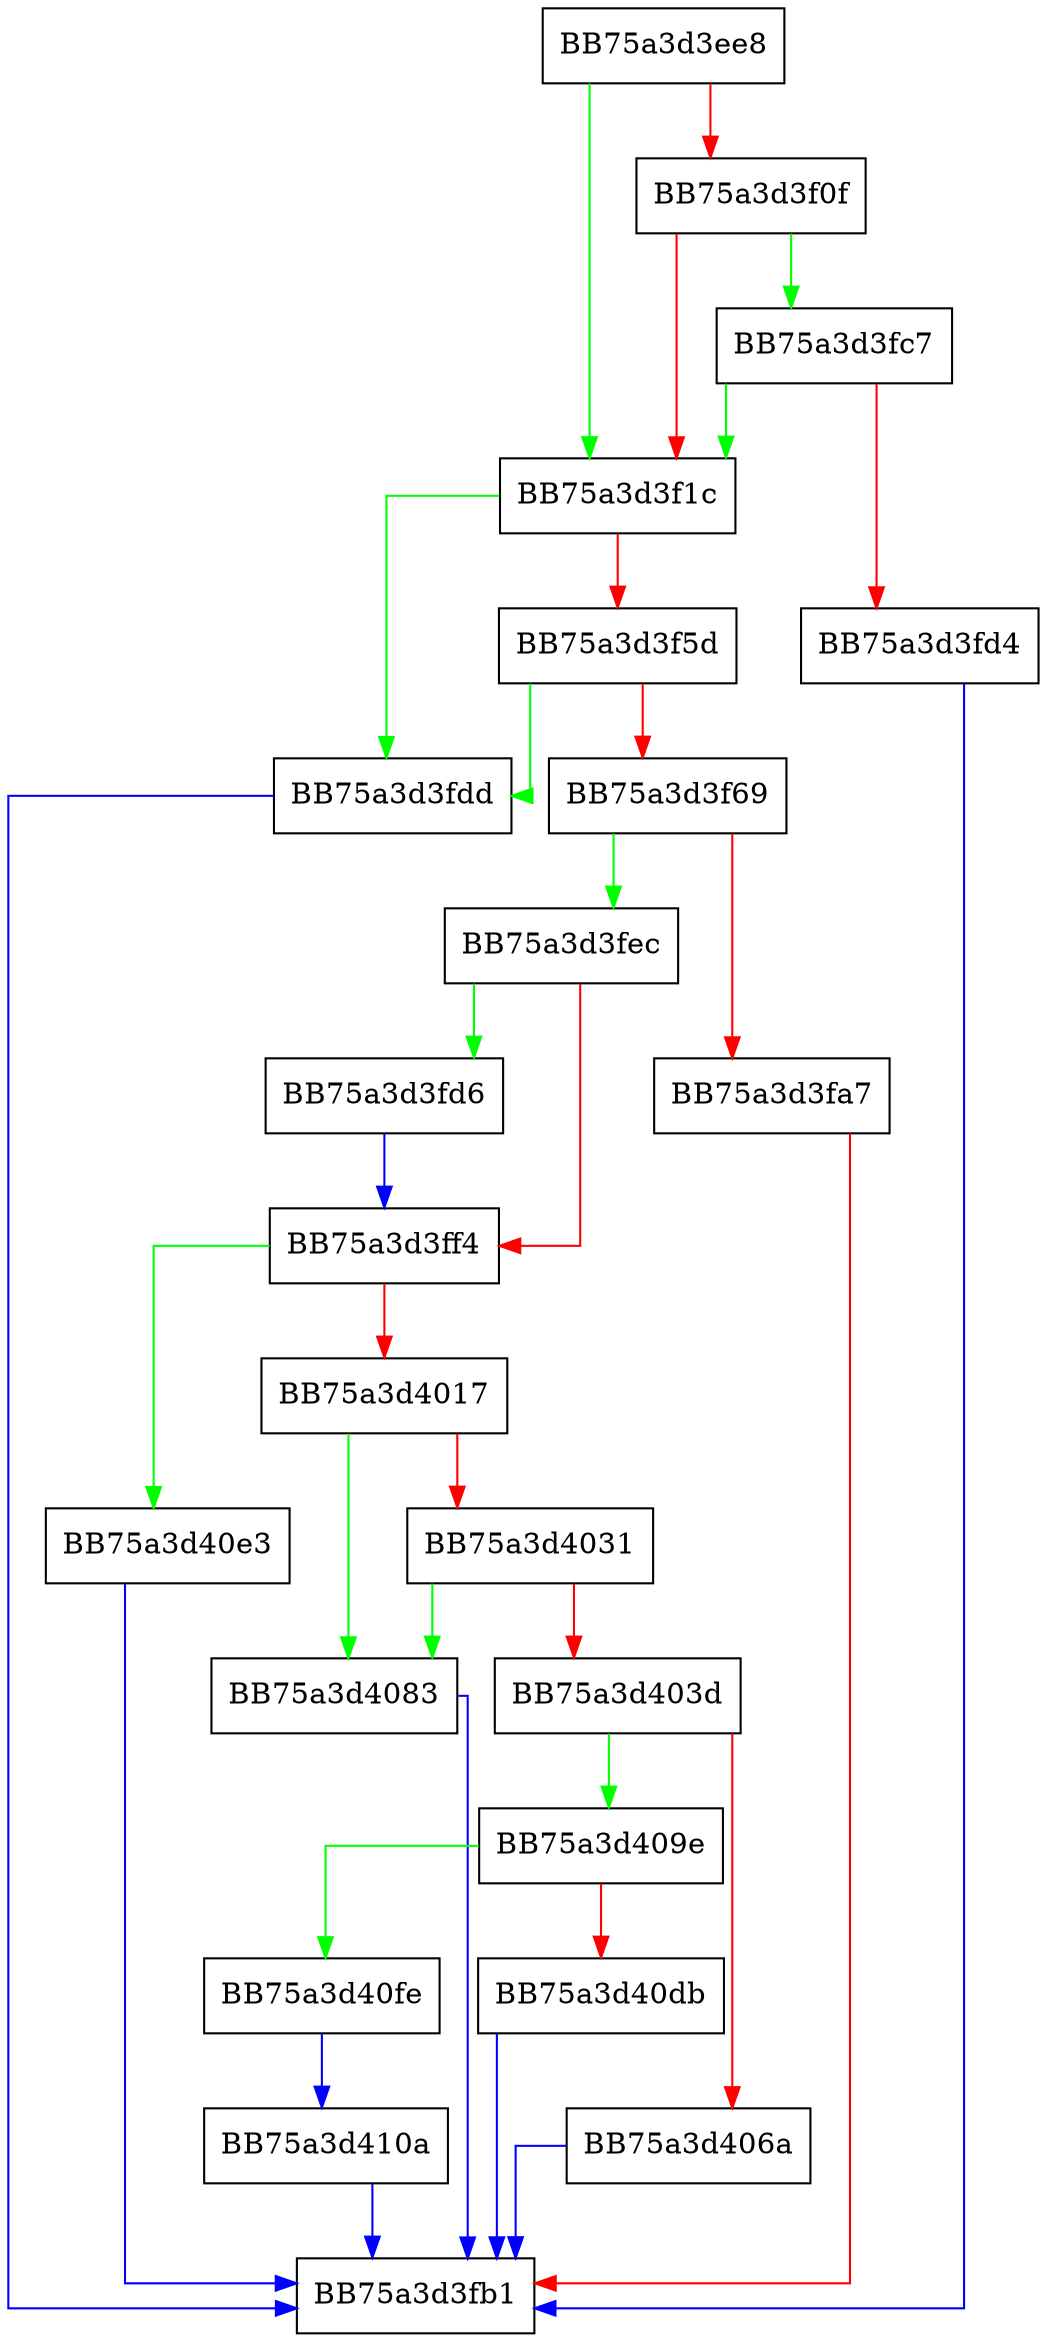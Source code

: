 digraph Get {
  node [shape="box"];
  graph [splines=ortho];
  BB75a3d3ee8 -> BB75a3d3f1c [color="green"];
  BB75a3d3ee8 -> BB75a3d3f0f [color="red"];
  BB75a3d3f0f -> BB75a3d3fc7 [color="green"];
  BB75a3d3f0f -> BB75a3d3f1c [color="red"];
  BB75a3d3f1c -> BB75a3d3fdd [color="green"];
  BB75a3d3f1c -> BB75a3d3f5d [color="red"];
  BB75a3d3f5d -> BB75a3d3fdd [color="green"];
  BB75a3d3f5d -> BB75a3d3f69 [color="red"];
  BB75a3d3f69 -> BB75a3d3fec [color="green"];
  BB75a3d3f69 -> BB75a3d3fa7 [color="red"];
  BB75a3d3fa7 -> BB75a3d3fb1 [color="red"];
  BB75a3d3fc7 -> BB75a3d3f1c [color="green"];
  BB75a3d3fc7 -> BB75a3d3fd4 [color="red"];
  BB75a3d3fd4 -> BB75a3d3fb1 [color="blue"];
  BB75a3d3fd6 -> BB75a3d3ff4 [color="blue"];
  BB75a3d3fdd -> BB75a3d3fb1 [color="blue"];
  BB75a3d3fec -> BB75a3d3fd6 [color="green"];
  BB75a3d3fec -> BB75a3d3ff4 [color="red"];
  BB75a3d3ff4 -> BB75a3d40e3 [color="green"];
  BB75a3d3ff4 -> BB75a3d4017 [color="red"];
  BB75a3d4017 -> BB75a3d4083 [color="green"];
  BB75a3d4017 -> BB75a3d4031 [color="red"];
  BB75a3d4031 -> BB75a3d4083 [color="green"];
  BB75a3d4031 -> BB75a3d403d [color="red"];
  BB75a3d403d -> BB75a3d409e [color="green"];
  BB75a3d403d -> BB75a3d406a [color="red"];
  BB75a3d406a -> BB75a3d3fb1 [color="blue"];
  BB75a3d4083 -> BB75a3d3fb1 [color="blue"];
  BB75a3d409e -> BB75a3d40fe [color="green"];
  BB75a3d409e -> BB75a3d40db [color="red"];
  BB75a3d40db -> BB75a3d3fb1 [color="blue"];
  BB75a3d40e3 -> BB75a3d3fb1 [color="blue"];
  BB75a3d40fe -> BB75a3d410a [color="blue"];
  BB75a3d410a -> BB75a3d3fb1 [color="blue"];
}